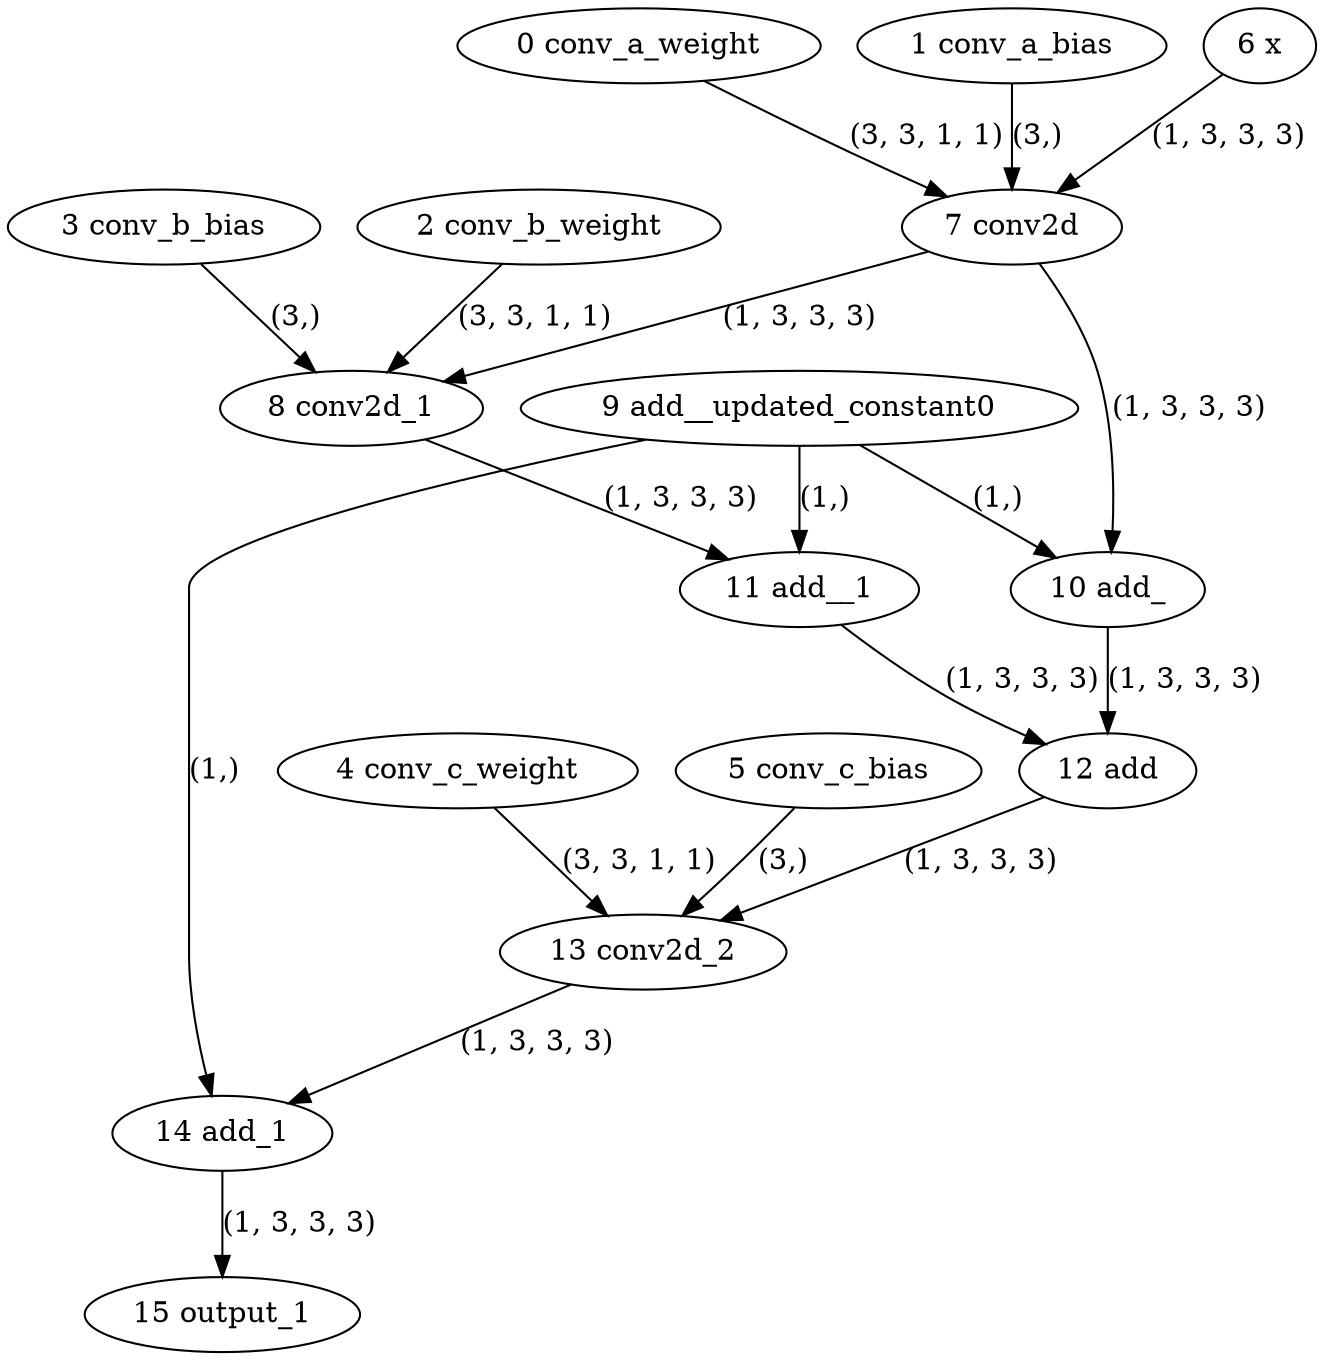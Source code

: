 strict digraph  {
"0 conv_a_weight" [id=0, type=get_attr];
"1 conv_a_bias" [id=1, type=get_attr];
"2 conv_b_weight" [id=2, type=get_attr];
"3 conv_b_bias" [id=3, type=get_attr];
"4 conv_c_weight" [id=4, type=get_attr];
"5 conv_c_bias" [id=5, type=get_attr];
"6 x" [id=6, type=input];
"7 conv2d" [id=7, type=conv2d];
"8 conv2d_1" [id=8, type=conv2d];
"9 add__updated_constant0" [id=9, type=get_attr];
"10 add_" [id=10, type=add_];
"11 add__1" [id=11, type=add_];
"12 add" [id=12, type=add];
"13 conv2d_2" [id=13, type=conv2d];
"14 add_1" [id=14, type=add];
"15 output_1" [id=15, type=output];
"0 conv_a_weight" -> "7 conv2d"  [label="(3, 3, 1, 1)", style=solid];
"1 conv_a_bias" -> "7 conv2d"  [label="(3,)", style=solid];
"2 conv_b_weight" -> "8 conv2d_1"  [label="(3, 3, 1, 1)", style=solid];
"3 conv_b_bias" -> "8 conv2d_1"  [label="(3,)", style=solid];
"4 conv_c_weight" -> "13 conv2d_2"  [label="(3, 3, 1, 1)", style=solid];
"5 conv_c_bias" -> "13 conv2d_2"  [label="(3,)", style=solid];
"6 x" -> "7 conv2d"  [label="(1, 3, 3, 3)", style=solid];
"7 conv2d" -> "8 conv2d_1"  [label="(1, 3, 3, 3)", style=solid];
"7 conv2d" -> "10 add_"  [label="(1, 3, 3, 3)", style=solid];
"8 conv2d_1" -> "11 add__1"  [label="(1, 3, 3, 3)", style=solid];
"9 add__updated_constant0" -> "10 add_"  [label="(1,)", style=solid];
"9 add__updated_constant0" -> "11 add__1"  [label="(1,)", style=solid];
"9 add__updated_constant0" -> "14 add_1"  [label="(1,)", style=solid];
"10 add_" -> "12 add"  [label="(1, 3, 3, 3)", style=solid];
"11 add__1" -> "12 add"  [label="(1, 3, 3, 3)", style=solid];
"12 add" -> "13 conv2d_2"  [label="(1, 3, 3, 3)", style=solid];
"13 conv2d_2" -> "14 add_1"  [label="(1, 3, 3, 3)", style=solid];
"14 add_1" -> "15 output_1"  [label="(1, 3, 3, 3)", style=solid];
}
